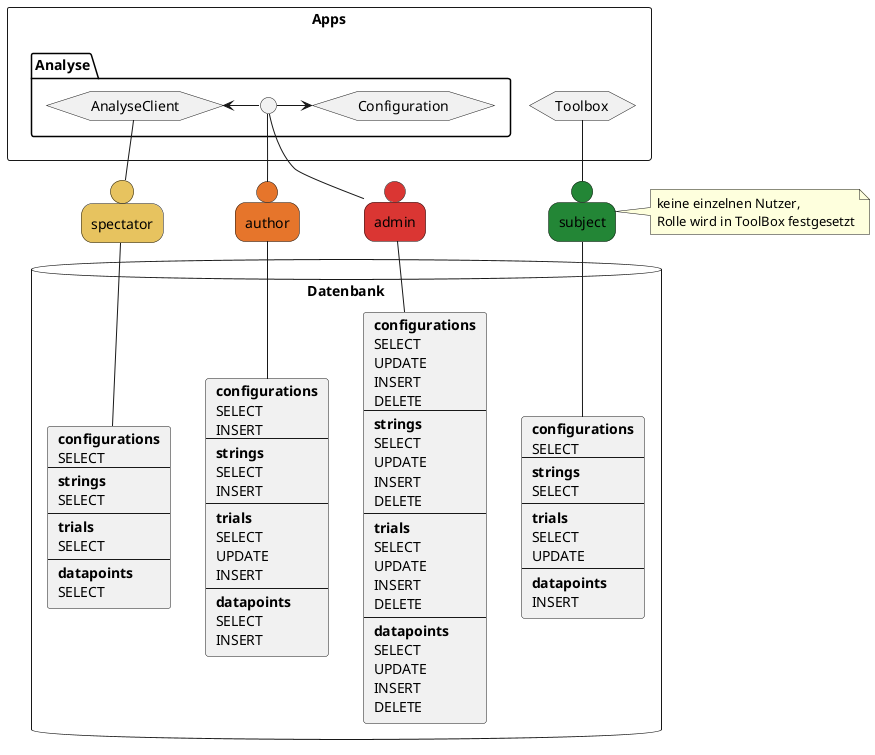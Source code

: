@startuml users
' left to right direction

rectangle Apps {
    hexagon Toolbox as tb
    package Analyse as a {
        hexagon AnalyseClient as ac
        hexagon Configuration as co
        interface " " as both
        both -l-> ac
        both -r-> co
    }
}

person subject      as su #238636
person spectator    as sp #E7C35F
person author       as au #E6752B
person admin        as ad #DA3633


note right of su
    keine einzelnen Nutzer,
    Rolle wird in ToolBox festgesetzt
end note

database Datenbank {
    ' SUBJECT
    card dbsu [
        **configurations**
        SELECT
        --
        **strings**
        SELECT
        --
        **trials**
        SELECT
        UPDATE
        --
        **datapoints**
        INSERT
    ]
    ' SPECTATOR
    card dbsp [
        **configurations**
        SELECT
        --
        **strings**
        SELECT
        --
        **trials**
        SELECT
        --
        **datapoints**
        SELECT
    ]
    ' AUTHOR
    card dbau [
        **configurations**
        SELECT
        INSERT
        --
        **strings**
        SELECT
        INSERT
        --
        **trials**
        SELECT
        UPDATE
        INSERT
        --
        **datapoints**
        SELECT
        INSERT
    ]
    ' ADMIN
    card dbad [
        **configurations**
        SELECT
        UPDATE
        INSERT
        DELETE
        --
        **strings**
        SELECT
        UPDATE
        INSERT
        DELETE
        --
        **trials**
        SELECT
        UPDATE
        INSERT
        DELETE
        --
        **datapoints**
        SELECT
        UPDATE
        INSERT
        DELETE
    ]
}

su -u- tb
sp -u- ac
au -u- both
ad -u- both

su -- dbsu
sp -- dbsp
au -- dbau
ad -- dbad

@enduml
